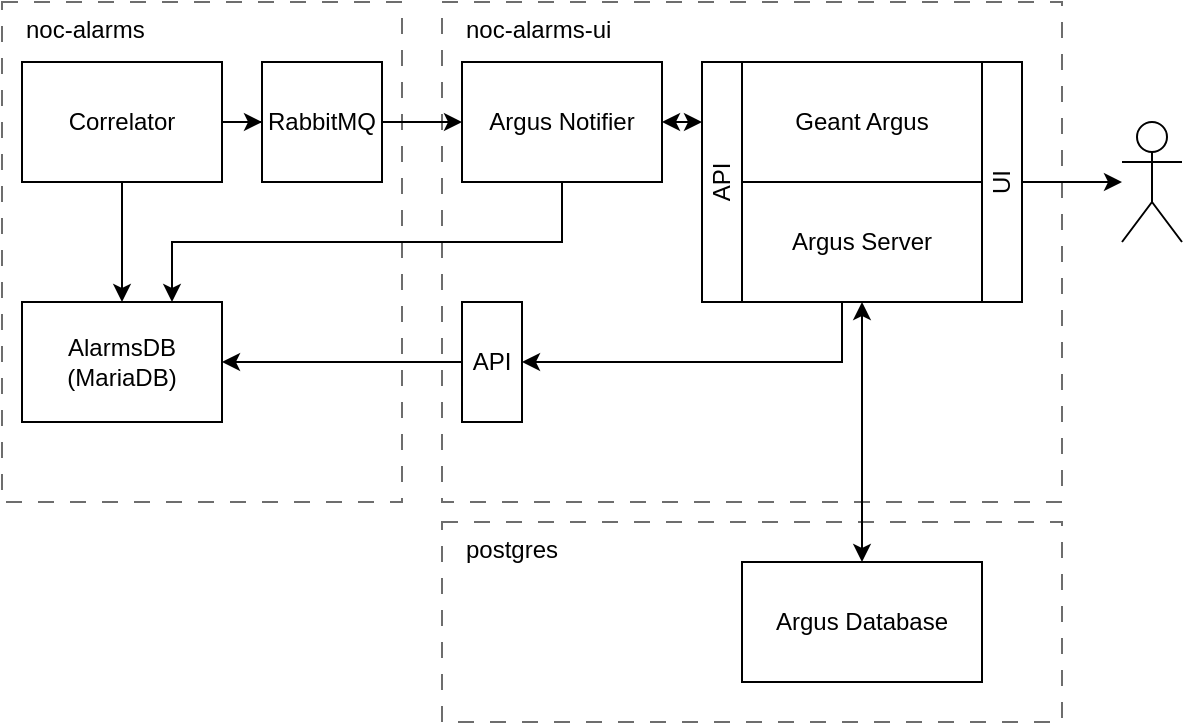 <mxfile version="26.1.1">
  <diagram name="architecture" id="3VMLdTVTBHQ-AnTOWj88">
    <mxGraphModel dx="869" dy="813" grid="1" gridSize="10" guides="1" tooltips="1" connect="1" arrows="1" fold="1" page="1" pageScale="1" pageWidth="827" pageHeight="1169" math="0" shadow="0">
      <root>
        <mxCell id="0" />
        <mxCell id="1" parent="0" />
        <mxCell id="b1TfHGgTUJ0sFwf9x1qm-2" value="noc-alarms" style="rounded=0;whiteSpace=wrap;html=1;fillColor=none;dashed=1;dashPattern=8 8;align=left;verticalAlign=top;spacingLeft=10;strokeColor=#6D6D6D;" vertex="1" parent="1">
          <mxGeometry x="50" y="130" width="200" height="250" as="geometry" />
        </mxCell>
        <mxCell id="b1TfHGgTUJ0sFwf9x1qm-3" value="noc-alarms-ui" style="rounded=0;whiteSpace=wrap;html=1;fillColor=none;dashed=1;dashPattern=8 8;align=left;verticalAlign=top;spacingLeft=10;strokeColor=#6D6D6D;fontFamily=Helvetica;fontSize=12;fontColor=default;" vertex="1" parent="1">
          <mxGeometry x="270" y="130" width="310" height="250" as="geometry" />
        </mxCell>
        <mxCell id="b1TfHGgTUJ0sFwf9x1qm-4" value="postgres" style="rounded=0;whiteSpace=wrap;html=1;fillColor=none;dashed=1;dashPattern=8 8;align=left;verticalAlign=top;spacingLeft=10;strokeColor=#6D6D6D;fontFamily=Helvetica;fontSize=12;fontColor=default;" vertex="1" parent="1">
          <mxGeometry x="270" y="390" width="310" height="100" as="geometry" />
        </mxCell>
        <mxCell id="qxcPWitq_Yp4EuUDZQ6l-18" style="edgeStyle=orthogonalEdgeStyle;rounded=0;orthogonalLoop=1;jettySize=auto;html=1;exitX=1;exitY=0.5;exitDx=0;exitDy=0;entryX=0;entryY=0.25;entryDx=0;entryDy=0;startArrow=classic;startFill=1;" parent="1" source="qxcPWitq_Yp4EuUDZQ6l-2" target="qxcPWitq_Yp4EuUDZQ6l-8" edge="1">
          <mxGeometry relative="1" as="geometry" />
        </mxCell>
        <mxCell id="qxcPWitq_Yp4EuUDZQ6l-31" style="edgeStyle=orthogonalEdgeStyle;rounded=0;orthogonalLoop=1;jettySize=auto;html=1;exitX=0.5;exitY=1;exitDx=0;exitDy=0;entryX=0.75;entryY=0;entryDx=0;entryDy=0;" parent="1" source="qxcPWitq_Yp4EuUDZQ6l-2" target="qxcPWitq_Yp4EuUDZQ6l-27" edge="1">
          <mxGeometry relative="1" as="geometry" />
        </mxCell>
        <mxCell id="qxcPWitq_Yp4EuUDZQ6l-2" value="Argus Notifier" style="rounded=0;whiteSpace=wrap;html=1;" parent="1" vertex="1">
          <mxGeometry x="280" y="160" width="100" height="60" as="geometry" />
        </mxCell>
        <mxCell id="qxcPWitq_Yp4EuUDZQ6l-29" value="" style="edgeStyle=orthogonalEdgeStyle;rounded=0;orthogonalLoop=1;jettySize=auto;html=1;" parent="1" source="qxcPWitq_Yp4EuUDZQ6l-3" target="qxcPWitq_Yp4EuUDZQ6l-2" edge="1">
          <mxGeometry relative="1" as="geometry" />
        </mxCell>
        <mxCell id="qxcPWitq_Yp4EuUDZQ6l-3" value="RabbitMQ" style="rounded=0;whiteSpace=wrap;html=1;" parent="1" vertex="1">
          <mxGeometry x="180" y="160" width="60" height="60" as="geometry" />
        </mxCell>
        <mxCell id="qxcPWitq_Yp4EuUDZQ6l-7" value="Argus Database" style="rounded=0;whiteSpace=wrap;html=1;" parent="1" vertex="1">
          <mxGeometry x="420" y="410" width="120" height="60" as="geometry" />
        </mxCell>
        <mxCell id="qxcPWitq_Yp4EuUDZQ6l-11" value="" style="group" parent="1" vertex="1" connectable="0">
          <mxGeometry x="400" y="160" width="160" height="120" as="geometry" />
        </mxCell>
        <mxCell id="qxcPWitq_Yp4EuUDZQ6l-4" value="Argus Server" style="rounded=0;whiteSpace=wrap;html=1;" parent="qxcPWitq_Yp4EuUDZQ6l-11" vertex="1">
          <mxGeometry x="20" y="60" width="120" height="60" as="geometry" />
        </mxCell>
        <mxCell id="qxcPWitq_Yp4EuUDZQ6l-8" value="API" style="rounded=0;whiteSpace=wrap;html=1;horizontal=0;" parent="qxcPWitq_Yp4EuUDZQ6l-11" vertex="1">
          <mxGeometry width="20" height="120" as="geometry" />
        </mxCell>
        <mxCell id="qxcPWitq_Yp4EuUDZQ6l-9" value="UI" style="rounded=0;whiteSpace=wrap;html=1;horizontal=0;" parent="qxcPWitq_Yp4EuUDZQ6l-11" vertex="1">
          <mxGeometry x="140" width="20" height="120" as="geometry" />
        </mxCell>
        <mxCell id="qxcPWitq_Yp4EuUDZQ6l-10" value="Geant Argus" style="rounded=0;whiteSpace=wrap;html=1;" parent="qxcPWitq_Yp4EuUDZQ6l-11" vertex="1">
          <mxGeometry x="20" width="120" height="60" as="geometry" />
        </mxCell>
        <mxCell id="qxcPWitq_Yp4EuUDZQ6l-28" value="" style="edgeStyle=orthogonalEdgeStyle;rounded=0;orthogonalLoop=1;jettySize=auto;html=1;" parent="1" source="qxcPWitq_Yp4EuUDZQ6l-16" target="qxcPWitq_Yp4EuUDZQ6l-3" edge="1">
          <mxGeometry relative="1" as="geometry" />
        </mxCell>
        <mxCell id="qxcPWitq_Yp4EuUDZQ6l-30" style="edgeStyle=orthogonalEdgeStyle;rounded=0;orthogonalLoop=1;jettySize=auto;html=1;exitX=0.5;exitY=1;exitDx=0;exitDy=0;entryX=0.5;entryY=0;entryDx=0;entryDy=0;" parent="1" source="qxcPWitq_Yp4EuUDZQ6l-16" target="qxcPWitq_Yp4EuUDZQ6l-27" edge="1">
          <mxGeometry relative="1" as="geometry" />
        </mxCell>
        <mxCell id="qxcPWitq_Yp4EuUDZQ6l-16" value="Correlator" style="rounded=0;whiteSpace=wrap;html=1;" parent="1" vertex="1">
          <mxGeometry x="60" y="160" width="100" height="60" as="geometry" />
        </mxCell>
        <mxCell id="qxcPWitq_Yp4EuUDZQ6l-19" style="edgeStyle=orthogonalEdgeStyle;rounded=0;orthogonalLoop=1;jettySize=auto;html=1;exitX=0.5;exitY=1;exitDx=0;exitDy=0;entryX=0.5;entryY=0;entryDx=0;entryDy=0;startArrow=classic;startFill=1;" parent="1" source="qxcPWitq_Yp4EuUDZQ6l-4" target="qxcPWitq_Yp4EuUDZQ6l-7" edge="1">
          <mxGeometry relative="1" as="geometry" />
        </mxCell>
        <mxCell id="qxcPWitq_Yp4EuUDZQ6l-20" value="" style="shape=umlActor;verticalLabelPosition=bottom;verticalAlign=top;html=1;outlineConnect=0;" parent="1" vertex="1">
          <mxGeometry x="610" y="190" width="30" height="60" as="geometry" />
        </mxCell>
        <mxCell id="qxcPWitq_Yp4EuUDZQ6l-25" style="edgeStyle=orthogonalEdgeStyle;rounded=0;orthogonalLoop=1;jettySize=auto;html=1;exitX=1;exitY=0.5;exitDx=0;exitDy=0;" parent="1" source="qxcPWitq_Yp4EuUDZQ6l-9" target="qxcPWitq_Yp4EuUDZQ6l-20" edge="1">
          <mxGeometry relative="1" as="geometry" />
        </mxCell>
        <mxCell id="qxcPWitq_Yp4EuUDZQ6l-27" value="AlarmsDB (MariaDB)" style="rounded=0;whiteSpace=wrap;html=1;" parent="1" vertex="1">
          <mxGeometry x="60" y="280" width="100" height="60" as="geometry" />
        </mxCell>
        <mxCell id="qxcPWitq_Yp4EuUDZQ6l-33" style="edgeStyle=orthogonalEdgeStyle;rounded=0;orthogonalLoop=1;jettySize=auto;html=1;exitX=0;exitY=0.5;exitDx=0;exitDy=0;entryX=1;entryY=0.5;entryDx=0;entryDy=0;" parent="1" source="qxcPWitq_Yp4EuUDZQ6l-32" target="qxcPWitq_Yp4EuUDZQ6l-27" edge="1">
          <mxGeometry relative="1" as="geometry" />
        </mxCell>
        <mxCell id="qxcPWitq_Yp4EuUDZQ6l-32" value="API" style="rounded=0;whiteSpace=wrap;html=1;" parent="1" vertex="1">
          <mxGeometry x="280" y="280" width="30" height="60" as="geometry" />
        </mxCell>
        <mxCell id="qxcPWitq_Yp4EuUDZQ6l-34" style="edgeStyle=orthogonalEdgeStyle;rounded=0;orthogonalLoop=1;jettySize=auto;html=1;exitX=0.25;exitY=1;exitDx=0;exitDy=0;entryX=1;entryY=0.5;entryDx=0;entryDy=0;jumpStyle=arc;" parent="1" source="qxcPWitq_Yp4EuUDZQ6l-4" target="qxcPWitq_Yp4EuUDZQ6l-32" edge="1">
          <mxGeometry relative="1" as="geometry">
            <Array as="points">
              <mxPoint x="470" y="310" />
            </Array>
          </mxGeometry>
        </mxCell>
      </root>
    </mxGraphModel>
  </diagram>
</mxfile>
